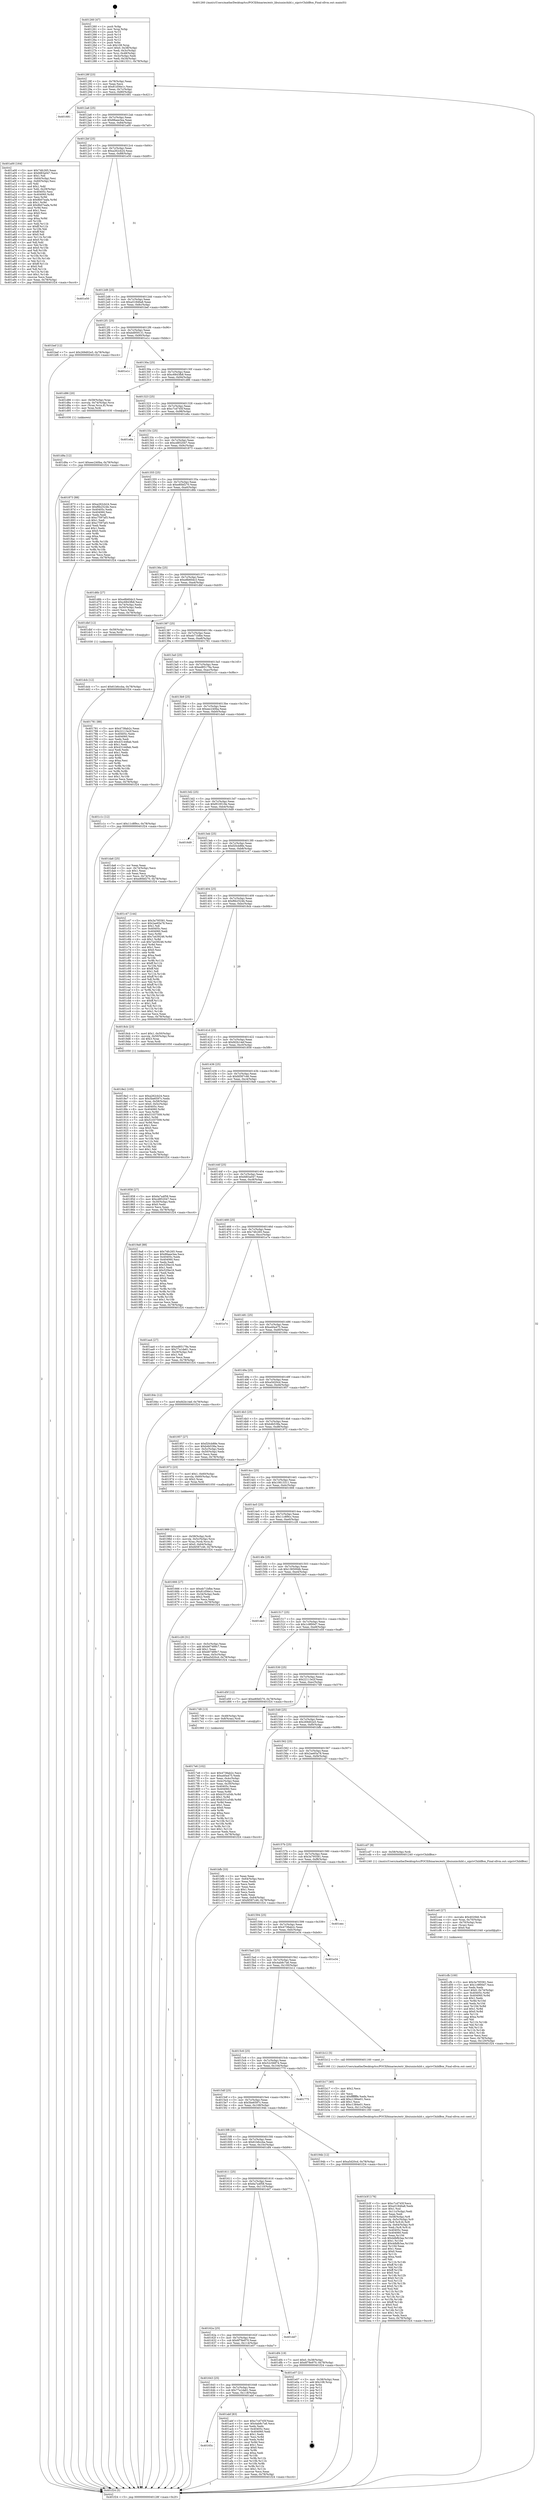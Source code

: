 digraph "0x401260" {
  label = "0x401260 (/mnt/c/Users/mathe/Desktop/tcc/POCII/binaries/extr_libuiunixchild.c_uiprivChildBox_Final-ollvm.out::main(0))"
  labelloc = "t"
  node[shape=record]

  Entry [label="",width=0.3,height=0.3,shape=circle,fillcolor=black,style=filled]
  "0x40128f" [label="{
     0x40128f [23]\l
     | [instrs]\l
     &nbsp;&nbsp;0x40128f \<+3\>: mov -0x78(%rbp),%eax\l
     &nbsp;&nbsp;0x401292 \<+2\>: mov %eax,%ecx\l
     &nbsp;&nbsp;0x401294 \<+6\>: sub $0x81d56e1c,%ecx\l
     &nbsp;&nbsp;0x40129a \<+3\>: mov %eax,-0x7c(%rbp)\l
     &nbsp;&nbsp;0x40129d \<+3\>: mov %ecx,-0x80(%rbp)\l
     &nbsp;&nbsp;0x4012a0 \<+6\>: je 0000000000401681 \<main+0x421\>\l
  }"]
  "0x401681" [label="{
     0x401681\l
  }", style=dashed]
  "0x4012a6" [label="{
     0x4012a6 [25]\l
     | [instrs]\l
     &nbsp;&nbsp;0x4012a6 \<+5\>: jmp 00000000004012ab \<main+0x4b\>\l
     &nbsp;&nbsp;0x4012ab \<+3\>: mov -0x7c(%rbp),%eax\l
     &nbsp;&nbsp;0x4012ae \<+5\>: sub $0x88aee3ea,%eax\l
     &nbsp;&nbsp;0x4012b3 \<+6\>: mov %eax,-0x84(%rbp)\l
     &nbsp;&nbsp;0x4012b9 \<+6\>: je 0000000000401a00 \<main+0x7a0\>\l
  }"]
  Exit [label="",width=0.3,height=0.3,shape=circle,fillcolor=black,style=filled,peripheries=2]
  "0x401a00" [label="{
     0x401a00 [164]\l
     | [instrs]\l
     &nbsp;&nbsp;0x401a00 \<+5\>: mov $0x74fc265,%eax\l
     &nbsp;&nbsp;0x401a05 \<+5\>: mov $0xfd83a047,%ecx\l
     &nbsp;&nbsp;0x401a0a \<+2\>: mov $0x1,%dl\l
     &nbsp;&nbsp;0x401a0c \<+3\>: mov -0x64(%rbp),%esi\l
     &nbsp;&nbsp;0x401a0f \<+3\>: cmp -0x60(%rbp),%esi\l
     &nbsp;&nbsp;0x401a12 \<+4\>: setl %dil\l
     &nbsp;&nbsp;0x401a16 \<+4\>: and $0x1,%dil\l
     &nbsp;&nbsp;0x401a1a \<+4\>: mov %dil,-0x29(%rbp)\l
     &nbsp;&nbsp;0x401a1e \<+7\>: mov 0x40405c,%esi\l
     &nbsp;&nbsp;0x401a25 \<+8\>: mov 0x404060,%r8d\l
     &nbsp;&nbsp;0x401a2d \<+3\>: mov %esi,%r9d\l
     &nbsp;&nbsp;0x401a30 \<+7\>: sub $0x8b07eafa,%r9d\l
     &nbsp;&nbsp;0x401a37 \<+4\>: sub $0x1,%r9d\l
     &nbsp;&nbsp;0x401a3b \<+7\>: add $0x8b07eafa,%r9d\l
     &nbsp;&nbsp;0x401a42 \<+4\>: imul %r9d,%esi\l
     &nbsp;&nbsp;0x401a46 \<+3\>: and $0x1,%esi\l
     &nbsp;&nbsp;0x401a49 \<+3\>: cmp $0x0,%esi\l
     &nbsp;&nbsp;0x401a4c \<+4\>: sete %dil\l
     &nbsp;&nbsp;0x401a50 \<+4\>: cmp $0xa,%r8d\l
     &nbsp;&nbsp;0x401a54 \<+4\>: setl %r10b\l
     &nbsp;&nbsp;0x401a58 \<+3\>: mov %dil,%r11b\l
     &nbsp;&nbsp;0x401a5b \<+4\>: xor $0xff,%r11b\l
     &nbsp;&nbsp;0x401a5f \<+3\>: mov %r10b,%bl\l
     &nbsp;&nbsp;0x401a62 \<+3\>: xor $0xff,%bl\l
     &nbsp;&nbsp;0x401a65 \<+3\>: xor $0x0,%dl\l
     &nbsp;&nbsp;0x401a68 \<+3\>: mov %r11b,%r14b\l
     &nbsp;&nbsp;0x401a6b \<+4\>: and $0x0,%r14b\l
     &nbsp;&nbsp;0x401a6f \<+3\>: and %dl,%dil\l
     &nbsp;&nbsp;0x401a72 \<+3\>: mov %bl,%r15b\l
     &nbsp;&nbsp;0x401a75 \<+4\>: and $0x0,%r15b\l
     &nbsp;&nbsp;0x401a79 \<+3\>: and %dl,%r10b\l
     &nbsp;&nbsp;0x401a7c \<+3\>: or %dil,%r14b\l
     &nbsp;&nbsp;0x401a7f \<+3\>: or %r10b,%r15b\l
     &nbsp;&nbsp;0x401a82 \<+3\>: xor %r15b,%r14b\l
     &nbsp;&nbsp;0x401a85 \<+3\>: or %bl,%r11b\l
     &nbsp;&nbsp;0x401a88 \<+4\>: xor $0xff,%r11b\l
     &nbsp;&nbsp;0x401a8c \<+3\>: or $0x0,%dl\l
     &nbsp;&nbsp;0x401a8f \<+3\>: and %dl,%r11b\l
     &nbsp;&nbsp;0x401a92 \<+3\>: or %r11b,%r14b\l
     &nbsp;&nbsp;0x401a95 \<+4\>: test $0x1,%r14b\l
     &nbsp;&nbsp;0x401a99 \<+3\>: cmovne %ecx,%eax\l
     &nbsp;&nbsp;0x401a9c \<+3\>: mov %eax,-0x78(%rbp)\l
     &nbsp;&nbsp;0x401a9f \<+5\>: jmp 0000000000401f24 \<main+0xcc4\>\l
  }"]
  "0x4012bf" [label="{
     0x4012bf [25]\l
     | [instrs]\l
     &nbsp;&nbsp;0x4012bf \<+5\>: jmp 00000000004012c4 \<main+0x64\>\l
     &nbsp;&nbsp;0x4012c4 \<+3\>: mov -0x7c(%rbp),%eax\l
     &nbsp;&nbsp;0x4012c7 \<+5\>: sub $0xa262cb24,%eax\l
     &nbsp;&nbsp;0x4012cc \<+6\>: mov %eax,-0x88(%rbp)\l
     &nbsp;&nbsp;0x4012d2 \<+6\>: je 0000000000401e50 \<main+0xbf0\>\l
  }"]
  "0x401dcb" [label="{
     0x401dcb [12]\l
     | [instrs]\l
     &nbsp;&nbsp;0x401dcb \<+7\>: movl $0x61b6ccba,-0x78(%rbp)\l
     &nbsp;&nbsp;0x401dd2 \<+5\>: jmp 0000000000401f24 \<main+0xcc4\>\l
  }"]
  "0x401e50" [label="{
     0x401e50\l
  }", style=dashed]
  "0x4012d8" [label="{
     0x4012d8 [25]\l
     | [instrs]\l
     &nbsp;&nbsp;0x4012d8 \<+5\>: jmp 00000000004012dd \<main+0x7d\>\l
     &nbsp;&nbsp;0x4012dd \<+3\>: mov -0x7c(%rbp),%eax\l
     &nbsp;&nbsp;0x4012e0 \<+5\>: sub $0xa51846a8,%eax\l
     &nbsp;&nbsp;0x4012e5 \<+6\>: mov %eax,-0x8c(%rbp)\l
     &nbsp;&nbsp;0x4012eb \<+6\>: je 0000000000401bef \<main+0x98f\>\l
  }"]
  "0x401d9a" [label="{
     0x401d9a [12]\l
     | [instrs]\l
     &nbsp;&nbsp;0x401d9a \<+7\>: movl $0xeec240ba,-0x78(%rbp)\l
     &nbsp;&nbsp;0x401da1 \<+5\>: jmp 0000000000401f24 \<main+0xcc4\>\l
  }"]
  "0x401bef" [label="{
     0x401bef [12]\l
     | [instrs]\l
     &nbsp;&nbsp;0x401bef \<+7\>: movl $0x269d02e5,-0x78(%rbp)\l
     &nbsp;&nbsp;0x401bf6 \<+5\>: jmp 0000000000401f24 \<main+0xcc4\>\l
  }"]
  "0x4012f1" [label="{
     0x4012f1 [25]\l
     | [instrs]\l
     &nbsp;&nbsp;0x4012f1 \<+5\>: jmp 00000000004012f6 \<main+0x96\>\l
     &nbsp;&nbsp;0x4012f6 \<+3\>: mov -0x7c(%rbp),%eax\l
     &nbsp;&nbsp;0x4012f9 \<+5\>: sub $0xbd959131,%eax\l
     &nbsp;&nbsp;0x4012fe \<+6\>: mov %eax,-0x90(%rbp)\l
     &nbsp;&nbsp;0x401304 \<+6\>: je 0000000000401e1c \<main+0xbbc\>\l
  }"]
  "0x401cfb" [label="{
     0x401cfb [100]\l
     | [instrs]\l
     &nbsp;&nbsp;0x401cfb \<+5\>: mov $0x3a795581,%esi\l
     &nbsp;&nbsp;0x401d00 \<+5\>: mov $0x1c9f00d7,%ecx\l
     &nbsp;&nbsp;0x401d05 \<+2\>: xor %edx,%edx\l
     &nbsp;&nbsp;0x401d07 \<+7\>: movl $0x0,-0x74(%rbp)\l
     &nbsp;&nbsp;0x401d0e \<+8\>: mov 0x40405c,%r8d\l
     &nbsp;&nbsp;0x401d16 \<+8\>: mov 0x404060,%r9d\l
     &nbsp;&nbsp;0x401d1e \<+3\>: sub $0x1,%edx\l
     &nbsp;&nbsp;0x401d21 \<+3\>: mov %r8d,%r10d\l
     &nbsp;&nbsp;0x401d24 \<+3\>: add %edx,%r10d\l
     &nbsp;&nbsp;0x401d27 \<+4\>: imul %r10d,%r8d\l
     &nbsp;&nbsp;0x401d2b \<+4\>: and $0x1,%r8d\l
     &nbsp;&nbsp;0x401d2f \<+4\>: cmp $0x0,%r8d\l
     &nbsp;&nbsp;0x401d33 \<+4\>: sete %r11b\l
     &nbsp;&nbsp;0x401d37 \<+4\>: cmp $0xa,%r9d\l
     &nbsp;&nbsp;0x401d3b \<+3\>: setl %bl\l
     &nbsp;&nbsp;0x401d3e \<+3\>: mov %r11b,%r14b\l
     &nbsp;&nbsp;0x401d41 \<+3\>: and %bl,%r14b\l
     &nbsp;&nbsp;0x401d44 \<+3\>: xor %bl,%r11b\l
     &nbsp;&nbsp;0x401d47 \<+3\>: or %r11b,%r14b\l
     &nbsp;&nbsp;0x401d4a \<+4\>: test $0x1,%r14b\l
     &nbsp;&nbsp;0x401d4e \<+3\>: cmovne %ecx,%esi\l
     &nbsp;&nbsp;0x401d51 \<+3\>: mov %esi,-0x78(%rbp)\l
     &nbsp;&nbsp;0x401d54 \<+6\>: mov %eax,-0x120(%rbp)\l
     &nbsp;&nbsp;0x401d5a \<+5\>: jmp 0000000000401f24 \<main+0xcc4\>\l
  }"]
  "0x401e1c" [label="{
     0x401e1c\l
  }", style=dashed]
  "0x40130a" [label="{
     0x40130a [25]\l
     | [instrs]\l
     &nbsp;&nbsp;0x40130a \<+5\>: jmp 000000000040130f \<main+0xaf\>\l
     &nbsp;&nbsp;0x40130f \<+3\>: mov -0x7c(%rbp),%eax\l
     &nbsp;&nbsp;0x401312 \<+5\>: sub $0xc6843fb8,%eax\l
     &nbsp;&nbsp;0x401317 \<+6\>: mov %eax,-0x94(%rbp)\l
     &nbsp;&nbsp;0x40131d \<+6\>: je 0000000000401d86 \<main+0xb26\>\l
  }"]
  "0x401ce0" [label="{
     0x401ce0 [27]\l
     | [instrs]\l
     &nbsp;&nbsp;0x401ce0 \<+10\>: movabs $0x4020b6,%rdi\l
     &nbsp;&nbsp;0x401cea \<+4\>: mov %rax,-0x70(%rbp)\l
     &nbsp;&nbsp;0x401cee \<+4\>: mov -0x70(%rbp),%rax\l
     &nbsp;&nbsp;0x401cf2 \<+2\>: mov (%rax),%esi\l
     &nbsp;&nbsp;0x401cf4 \<+2\>: mov $0x0,%al\l
     &nbsp;&nbsp;0x401cf6 \<+5\>: call 0000000000401040 \<printf@plt\>\l
     | [calls]\l
     &nbsp;&nbsp;0x401040 \{1\} (unknown)\l
  }"]
  "0x401d86" [label="{
     0x401d86 [20]\l
     | [instrs]\l
     &nbsp;&nbsp;0x401d86 \<+4\>: mov -0x58(%rbp),%rax\l
     &nbsp;&nbsp;0x401d8a \<+4\>: movslq -0x74(%rbp),%rcx\l
     &nbsp;&nbsp;0x401d8e \<+4\>: mov (%rax,%rcx,8),%rax\l
     &nbsp;&nbsp;0x401d92 \<+3\>: mov %rax,%rdi\l
     &nbsp;&nbsp;0x401d95 \<+5\>: call 0000000000401030 \<free@plt\>\l
     | [calls]\l
     &nbsp;&nbsp;0x401030 \{1\} (unknown)\l
  }"]
  "0x401323" [label="{
     0x401323 [25]\l
     | [instrs]\l
     &nbsp;&nbsp;0x401323 \<+5\>: jmp 0000000000401328 \<main+0xc8\>\l
     &nbsp;&nbsp;0x401328 \<+3\>: mov -0x7c(%rbp),%eax\l
     &nbsp;&nbsp;0x40132b \<+5\>: sub $0xc7cd745f,%eax\l
     &nbsp;&nbsp;0x401330 \<+6\>: mov %eax,-0x98(%rbp)\l
     &nbsp;&nbsp;0x401336 \<+6\>: je 0000000000401e8a \<main+0xc2a\>\l
  }"]
  "0x401b3f" [label="{
     0x401b3f [176]\l
     | [instrs]\l
     &nbsp;&nbsp;0x401b3f \<+5\>: mov $0xc7cd745f,%ecx\l
     &nbsp;&nbsp;0x401b44 \<+5\>: mov $0xa51846a8,%edx\l
     &nbsp;&nbsp;0x401b49 \<+3\>: mov $0x1,%sil\l
     &nbsp;&nbsp;0x401b4c \<+6\>: mov -0x11c(%rbp),%edi\l
     &nbsp;&nbsp;0x401b52 \<+3\>: imul %eax,%edi\l
     &nbsp;&nbsp;0x401b55 \<+4\>: mov -0x58(%rbp),%r8\l
     &nbsp;&nbsp;0x401b59 \<+4\>: movslq -0x5c(%rbp),%r9\l
     &nbsp;&nbsp;0x401b5d \<+4\>: mov (%r8,%r9,8),%r8\l
     &nbsp;&nbsp;0x401b61 \<+4\>: movslq -0x64(%rbp),%r9\l
     &nbsp;&nbsp;0x401b65 \<+4\>: mov %edi,(%r8,%r9,4)\l
     &nbsp;&nbsp;0x401b69 \<+7\>: mov 0x40405c,%eax\l
     &nbsp;&nbsp;0x401b70 \<+7\>: mov 0x404060,%edi\l
     &nbsp;&nbsp;0x401b77 \<+3\>: mov %eax,%r10d\l
     &nbsp;&nbsp;0x401b7a \<+7\>: sub $0x4dbfb3aa,%r10d\l
     &nbsp;&nbsp;0x401b81 \<+4\>: sub $0x1,%r10d\l
     &nbsp;&nbsp;0x401b85 \<+7\>: add $0x4dbfb3aa,%r10d\l
     &nbsp;&nbsp;0x401b8c \<+4\>: imul %r10d,%eax\l
     &nbsp;&nbsp;0x401b90 \<+3\>: and $0x1,%eax\l
     &nbsp;&nbsp;0x401b93 \<+3\>: cmp $0x0,%eax\l
     &nbsp;&nbsp;0x401b96 \<+4\>: sete %r11b\l
     &nbsp;&nbsp;0x401b9a \<+3\>: cmp $0xa,%edi\l
     &nbsp;&nbsp;0x401b9d \<+3\>: setl %bl\l
     &nbsp;&nbsp;0x401ba0 \<+3\>: mov %r11b,%r14b\l
     &nbsp;&nbsp;0x401ba3 \<+4\>: xor $0xff,%r14b\l
     &nbsp;&nbsp;0x401ba7 \<+3\>: mov %bl,%r15b\l
     &nbsp;&nbsp;0x401baa \<+4\>: xor $0xff,%r15b\l
     &nbsp;&nbsp;0x401bae \<+4\>: xor $0x0,%sil\l
     &nbsp;&nbsp;0x401bb2 \<+3\>: mov %r14b,%r12b\l
     &nbsp;&nbsp;0x401bb5 \<+4\>: and $0x0,%r12b\l
     &nbsp;&nbsp;0x401bb9 \<+3\>: and %sil,%r11b\l
     &nbsp;&nbsp;0x401bbc \<+3\>: mov %r15b,%r13b\l
     &nbsp;&nbsp;0x401bbf \<+4\>: and $0x0,%r13b\l
     &nbsp;&nbsp;0x401bc3 \<+3\>: and %sil,%bl\l
     &nbsp;&nbsp;0x401bc6 \<+3\>: or %r11b,%r12b\l
     &nbsp;&nbsp;0x401bc9 \<+3\>: or %bl,%r13b\l
     &nbsp;&nbsp;0x401bcc \<+3\>: xor %r13b,%r12b\l
     &nbsp;&nbsp;0x401bcf \<+3\>: or %r15b,%r14b\l
     &nbsp;&nbsp;0x401bd2 \<+4\>: xor $0xff,%r14b\l
     &nbsp;&nbsp;0x401bd6 \<+4\>: or $0x0,%sil\l
     &nbsp;&nbsp;0x401bda \<+3\>: and %sil,%r14b\l
     &nbsp;&nbsp;0x401bdd \<+3\>: or %r14b,%r12b\l
     &nbsp;&nbsp;0x401be0 \<+4\>: test $0x1,%r12b\l
     &nbsp;&nbsp;0x401be4 \<+3\>: cmovne %edx,%ecx\l
     &nbsp;&nbsp;0x401be7 \<+3\>: mov %ecx,-0x78(%rbp)\l
     &nbsp;&nbsp;0x401bea \<+5\>: jmp 0000000000401f24 \<main+0xcc4\>\l
  }"]
  "0x401e8a" [label="{
     0x401e8a\l
  }", style=dashed]
  "0x40133c" [label="{
     0x40133c [25]\l
     | [instrs]\l
     &nbsp;&nbsp;0x40133c \<+5\>: jmp 0000000000401341 \<main+0xe1\>\l
     &nbsp;&nbsp;0x401341 \<+3\>: mov -0x7c(%rbp),%eax\l
     &nbsp;&nbsp;0x401344 \<+5\>: sub $0xcd852047,%eax\l
     &nbsp;&nbsp;0x401349 \<+6\>: mov %eax,-0x9c(%rbp)\l
     &nbsp;&nbsp;0x40134f \<+6\>: je 0000000000401873 \<main+0x613\>\l
  }"]
  "0x401b17" [label="{
     0x401b17 [40]\l
     | [instrs]\l
     &nbsp;&nbsp;0x401b17 \<+5\>: mov $0x2,%ecx\l
     &nbsp;&nbsp;0x401b1c \<+1\>: cltd\l
     &nbsp;&nbsp;0x401b1d \<+2\>: idiv %ecx\l
     &nbsp;&nbsp;0x401b1f \<+6\>: imul $0xfffffffe,%edx,%ecx\l
     &nbsp;&nbsp;0x401b25 \<+6\>: add $0xc1384e01,%ecx\l
     &nbsp;&nbsp;0x401b2b \<+3\>: add $0x1,%ecx\l
     &nbsp;&nbsp;0x401b2e \<+6\>: sub $0xc1384e01,%ecx\l
     &nbsp;&nbsp;0x401b34 \<+6\>: mov %ecx,-0x11c(%rbp)\l
     &nbsp;&nbsp;0x401b3a \<+5\>: call 0000000000401160 \<next_i\>\l
     | [calls]\l
     &nbsp;&nbsp;0x401160 \{1\} (/mnt/c/Users/mathe/Desktop/tcc/POCII/binaries/extr_libuiunixchild.c_uiprivChildBox_Final-ollvm.out::next_i)\l
  }"]
  "0x401873" [label="{
     0x401873 [88]\l
     | [instrs]\l
     &nbsp;&nbsp;0x401873 \<+5\>: mov $0xa262cb24,%eax\l
     &nbsp;&nbsp;0x401878 \<+5\>: mov $0xf6b2524b,%ecx\l
     &nbsp;&nbsp;0x40187d \<+7\>: mov 0x40405c,%edx\l
     &nbsp;&nbsp;0x401884 \<+7\>: mov 0x404060,%esi\l
     &nbsp;&nbsp;0x40188b \<+2\>: mov %edx,%edi\l
     &nbsp;&nbsp;0x40188d \<+6\>: sub $0xc7597af3,%edi\l
     &nbsp;&nbsp;0x401893 \<+3\>: sub $0x1,%edi\l
     &nbsp;&nbsp;0x401896 \<+6\>: add $0xc7597af3,%edi\l
     &nbsp;&nbsp;0x40189c \<+3\>: imul %edi,%edx\l
     &nbsp;&nbsp;0x40189f \<+3\>: and $0x1,%edx\l
     &nbsp;&nbsp;0x4018a2 \<+3\>: cmp $0x0,%edx\l
     &nbsp;&nbsp;0x4018a5 \<+4\>: sete %r8b\l
     &nbsp;&nbsp;0x4018a9 \<+3\>: cmp $0xa,%esi\l
     &nbsp;&nbsp;0x4018ac \<+4\>: setl %r9b\l
     &nbsp;&nbsp;0x4018b0 \<+3\>: mov %r8b,%r10b\l
     &nbsp;&nbsp;0x4018b3 \<+3\>: and %r9b,%r10b\l
     &nbsp;&nbsp;0x4018b6 \<+3\>: xor %r9b,%r8b\l
     &nbsp;&nbsp;0x4018b9 \<+3\>: or %r8b,%r10b\l
     &nbsp;&nbsp;0x4018bc \<+4\>: test $0x1,%r10b\l
     &nbsp;&nbsp;0x4018c0 \<+3\>: cmovne %ecx,%eax\l
     &nbsp;&nbsp;0x4018c3 \<+3\>: mov %eax,-0x78(%rbp)\l
     &nbsp;&nbsp;0x4018c6 \<+5\>: jmp 0000000000401f24 \<main+0xcc4\>\l
  }"]
  "0x401355" [label="{
     0x401355 [25]\l
     | [instrs]\l
     &nbsp;&nbsp;0x401355 \<+5\>: jmp 000000000040135a \<main+0xfa\>\l
     &nbsp;&nbsp;0x40135a \<+3\>: mov -0x7c(%rbp),%eax\l
     &nbsp;&nbsp;0x40135d \<+5\>: sub $0xe80bf270,%eax\l
     &nbsp;&nbsp;0x401362 \<+6\>: mov %eax,-0xa0(%rbp)\l
     &nbsp;&nbsp;0x401368 \<+6\>: je 0000000000401d6b \<main+0xb0b\>\l
  }"]
  "0x40165c" [label="{
     0x40165c\l
  }", style=dashed]
  "0x401d6b" [label="{
     0x401d6b [27]\l
     | [instrs]\l
     &nbsp;&nbsp;0x401d6b \<+5\>: mov $0xe8b60dc3,%eax\l
     &nbsp;&nbsp;0x401d70 \<+5\>: mov $0xc6843fb8,%ecx\l
     &nbsp;&nbsp;0x401d75 \<+3\>: mov -0x74(%rbp),%edx\l
     &nbsp;&nbsp;0x401d78 \<+3\>: cmp -0x50(%rbp),%edx\l
     &nbsp;&nbsp;0x401d7b \<+3\>: cmovl %ecx,%eax\l
     &nbsp;&nbsp;0x401d7e \<+3\>: mov %eax,-0x78(%rbp)\l
     &nbsp;&nbsp;0x401d81 \<+5\>: jmp 0000000000401f24 \<main+0xcc4\>\l
  }"]
  "0x40136e" [label="{
     0x40136e [25]\l
     | [instrs]\l
     &nbsp;&nbsp;0x40136e \<+5\>: jmp 0000000000401373 \<main+0x113\>\l
     &nbsp;&nbsp;0x401373 \<+3\>: mov -0x7c(%rbp),%eax\l
     &nbsp;&nbsp;0x401376 \<+5\>: sub $0xe8b60dc3,%eax\l
     &nbsp;&nbsp;0x40137b \<+6\>: mov %eax,-0xa4(%rbp)\l
     &nbsp;&nbsp;0x401381 \<+6\>: je 0000000000401dbf \<main+0xb5f\>\l
  }"]
  "0x401abf" [label="{
     0x401abf [83]\l
     | [instrs]\l
     &nbsp;&nbsp;0x401abf \<+5\>: mov $0xc7cd745f,%eax\l
     &nbsp;&nbsp;0x401ac4 \<+5\>: mov $0x4ab8c7a6,%ecx\l
     &nbsp;&nbsp;0x401ac9 \<+2\>: xor %edx,%edx\l
     &nbsp;&nbsp;0x401acb \<+7\>: mov 0x40405c,%esi\l
     &nbsp;&nbsp;0x401ad2 \<+7\>: mov 0x404060,%edi\l
     &nbsp;&nbsp;0x401ad9 \<+3\>: sub $0x1,%edx\l
     &nbsp;&nbsp;0x401adc \<+3\>: mov %esi,%r8d\l
     &nbsp;&nbsp;0x401adf \<+3\>: add %edx,%r8d\l
     &nbsp;&nbsp;0x401ae2 \<+4\>: imul %r8d,%esi\l
     &nbsp;&nbsp;0x401ae6 \<+3\>: and $0x1,%esi\l
     &nbsp;&nbsp;0x401ae9 \<+3\>: cmp $0x0,%esi\l
     &nbsp;&nbsp;0x401aec \<+4\>: sete %r9b\l
     &nbsp;&nbsp;0x401af0 \<+3\>: cmp $0xa,%edi\l
     &nbsp;&nbsp;0x401af3 \<+4\>: setl %r10b\l
     &nbsp;&nbsp;0x401af7 \<+3\>: mov %r9b,%r11b\l
     &nbsp;&nbsp;0x401afa \<+3\>: and %r10b,%r11b\l
     &nbsp;&nbsp;0x401afd \<+3\>: xor %r10b,%r9b\l
     &nbsp;&nbsp;0x401b00 \<+3\>: or %r9b,%r11b\l
     &nbsp;&nbsp;0x401b03 \<+4\>: test $0x1,%r11b\l
     &nbsp;&nbsp;0x401b07 \<+3\>: cmovne %ecx,%eax\l
     &nbsp;&nbsp;0x401b0a \<+3\>: mov %eax,-0x78(%rbp)\l
     &nbsp;&nbsp;0x401b0d \<+5\>: jmp 0000000000401f24 \<main+0xcc4\>\l
  }"]
  "0x401dbf" [label="{
     0x401dbf [12]\l
     | [instrs]\l
     &nbsp;&nbsp;0x401dbf \<+4\>: mov -0x58(%rbp),%rax\l
     &nbsp;&nbsp;0x401dc3 \<+3\>: mov %rax,%rdi\l
     &nbsp;&nbsp;0x401dc6 \<+5\>: call 0000000000401030 \<free@plt\>\l
     | [calls]\l
     &nbsp;&nbsp;0x401030 \{1\} (unknown)\l
  }"]
  "0x401387" [label="{
     0x401387 [25]\l
     | [instrs]\l
     &nbsp;&nbsp;0x401387 \<+5\>: jmp 000000000040138c \<main+0x12c\>\l
     &nbsp;&nbsp;0x40138c \<+3\>: mov -0x7c(%rbp),%eax\l
     &nbsp;&nbsp;0x40138f \<+5\>: sub $0xeb71bfbe,%eax\l
     &nbsp;&nbsp;0x401394 \<+6\>: mov %eax,-0xa8(%rbp)\l
     &nbsp;&nbsp;0x40139a \<+6\>: je 0000000000401781 \<main+0x521\>\l
  }"]
  "0x401643" [label="{
     0x401643 [25]\l
     | [instrs]\l
     &nbsp;&nbsp;0x401643 \<+5\>: jmp 0000000000401648 \<main+0x3e8\>\l
     &nbsp;&nbsp;0x401648 \<+3\>: mov -0x7c(%rbp),%eax\l
     &nbsp;&nbsp;0x40164b \<+5\>: sub $0x77a1da61,%eax\l
     &nbsp;&nbsp;0x401650 \<+6\>: mov %eax,-0x118(%rbp)\l
     &nbsp;&nbsp;0x401656 \<+6\>: je 0000000000401abf \<main+0x85f\>\l
  }"]
  "0x401781" [label="{
     0x401781 [88]\l
     | [instrs]\l
     &nbsp;&nbsp;0x401781 \<+5\>: mov $0x4738ab2c,%eax\l
     &nbsp;&nbsp;0x401786 \<+5\>: mov $0x22113e2f,%ecx\l
     &nbsp;&nbsp;0x40178b \<+7\>: mov 0x40405c,%edx\l
     &nbsp;&nbsp;0x401792 \<+7\>: mov 0x404060,%esi\l
     &nbsp;&nbsp;0x401799 \<+2\>: mov %edx,%edi\l
     &nbsp;&nbsp;0x40179b \<+6\>: add $0x431448ab,%edi\l
     &nbsp;&nbsp;0x4017a1 \<+3\>: sub $0x1,%edi\l
     &nbsp;&nbsp;0x4017a4 \<+6\>: sub $0x431448ab,%edi\l
     &nbsp;&nbsp;0x4017aa \<+3\>: imul %edi,%edx\l
     &nbsp;&nbsp;0x4017ad \<+3\>: and $0x1,%edx\l
     &nbsp;&nbsp;0x4017b0 \<+3\>: cmp $0x0,%edx\l
     &nbsp;&nbsp;0x4017b3 \<+4\>: sete %r8b\l
     &nbsp;&nbsp;0x4017b7 \<+3\>: cmp $0xa,%esi\l
     &nbsp;&nbsp;0x4017ba \<+4\>: setl %r9b\l
     &nbsp;&nbsp;0x4017be \<+3\>: mov %r8b,%r10b\l
     &nbsp;&nbsp;0x4017c1 \<+3\>: and %r9b,%r10b\l
     &nbsp;&nbsp;0x4017c4 \<+3\>: xor %r9b,%r8b\l
     &nbsp;&nbsp;0x4017c7 \<+3\>: or %r8b,%r10b\l
     &nbsp;&nbsp;0x4017ca \<+4\>: test $0x1,%r10b\l
     &nbsp;&nbsp;0x4017ce \<+3\>: cmovne %ecx,%eax\l
     &nbsp;&nbsp;0x4017d1 \<+3\>: mov %eax,-0x78(%rbp)\l
     &nbsp;&nbsp;0x4017d4 \<+5\>: jmp 0000000000401f24 \<main+0xcc4\>\l
  }"]
  "0x4013a0" [label="{
     0x4013a0 [25]\l
     | [instrs]\l
     &nbsp;&nbsp;0x4013a0 \<+5\>: jmp 00000000004013a5 \<main+0x145\>\l
     &nbsp;&nbsp;0x4013a5 \<+3\>: mov -0x7c(%rbp),%eax\l
     &nbsp;&nbsp;0x4013a8 \<+5\>: sub $0xed85179a,%eax\l
     &nbsp;&nbsp;0x4013ad \<+6\>: mov %eax,-0xac(%rbp)\l
     &nbsp;&nbsp;0x4013b3 \<+6\>: je 0000000000401c1c \<main+0x9bc\>\l
  }"]
  "0x401e07" [label="{
     0x401e07 [21]\l
     | [instrs]\l
     &nbsp;&nbsp;0x401e07 \<+3\>: mov -0x38(%rbp),%eax\l
     &nbsp;&nbsp;0x401e0a \<+7\>: add $0x108,%rsp\l
     &nbsp;&nbsp;0x401e11 \<+1\>: pop %rbx\l
     &nbsp;&nbsp;0x401e12 \<+2\>: pop %r12\l
     &nbsp;&nbsp;0x401e14 \<+2\>: pop %r13\l
     &nbsp;&nbsp;0x401e16 \<+2\>: pop %r14\l
     &nbsp;&nbsp;0x401e18 \<+2\>: pop %r15\l
     &nbsp;&nbsp;0x401e1a \<+1\>: pop %rbp\l
     &nbsp;&nbsp;0x401e1b \<+1\>: ret\l
  }"]
  "0x401c1c" [label="{
     0x401c1c [12]\l
     | [instrs]\l
     &nbsp;&nbsp;0x401c1c \<+7\>: movl $0x11c8f9cc,-0x78(%rbp)\l
     &nbsp;&nbsp;0x401c23 \<+5\>: jmp 0000000000401f24 \<main+0xcc4\>\l
  }"]
  "0x4013b9" [label="{
     0x4013b9 [25]\l
     | [instrs]\l
     &nbsp;&nbsp;0x4013b9 \<+5\>: jmp 00000000004013be \<main+0x15e\>\l
     &nbsp;&nbsp;0x4013be \<+3\>: mov -0x7c(%rbp),%eax\l
     &nbsp;&nbsp;0x4013c1 \<+5\>: sub $0xeec240ba,%eax\l
     &nbsp;&nbsp;0x4013c6 \<+6\>: mov %eax,-0xb0(%rbp)\l
     &nbsp;&nbsp;0x4013cc \<+6\>: je 0000000000401da6 \<main+0xb46\>\l
  }"]
  "0x40162a" [label="{
     0x40162a [25]\l
     | [instrs]\l
     &nbsp;&nbsp;0x40162a \<+5\>: jmp 000000000040162f \<main+0x3cf\>\l
     &nbsp;&nbsp;0x40162f \<+3\>: mov -0x7c(%rbp),%eax\l
     &nbsp;&nbsp;0x401632 \<+5\>: sub $0x6f78e970,%eax\l
     &nbsp;&nbsp;0x401637 \<+6\>: mov %eax,-0x114(%rbp)\l
     &nbsp;&nbsp;0x40163d \<+6\>: je 0000000000401e07 \<main+0xba7\>\l
  }"]
  "0x401da6" [label="{
     0x401da6 [25]\l
     | [instrs]\l
     &nbsp;&nbsp;0x401da6 \<+2\>: xor %eax,%eax\l
     &nbsp;&nbsp;0x401da8 \<+3\>: mov -0x74(%rbp),%ecx\l
     &nbsp;&nbsp;0x401dab \<+3\>: sub $0x1,%eax\l
     &nbsp;&nbsp;0x401dae \<+2\>: sub %eax,%ecx\l
     &nbsp;&nbsp;0x401db0 \<+3\>: mov %ecx,-0x74(%rbp)\l
     &nbsp;&nbsp;0x401db3 \<+7\>: movl $0xe80bf270,-0x78(%rbp)\l
     &nbsp;&nbsp;0x401dba \<+5\>: jmp 0000000000401f24 \<main+0xcc4\>\l
  }"]
  "0x4013d2" [label="{
     0x4013d2 [25]\l
     | [instrs]\l
     &nbsp;&nbsp;0x4013d2 \<+5\>: jmp 00000000004013d7 \<main+0x177\>\l
     &nbsp;&nbsp;0x4013d7 \<+3\>: mov -0x7c(%rbp),%eax\l
     &nbsp;&nbsp;0x4013da \<+5\>: sub $0xf018518e,%eax\l
     &nbsp;&nbsp;0x4013df \<+6\>: mov %eax,-0xb4(%rbp)\l
     &nbsp;&nbsp;0x4013e5 \<+6\>: je 00000000004016d9 \<main+0x479\>\l
  }"]
  "0x401dd7" [label="{
     0x401dd7\l
  }", style=dashed]
  "0x4016d9" [label="{
     0x4016d9\l
  }", style=dashed]
  "0x4013eb" [label="{
     0x4013eb [25]\l
     | [instrs]\l
     &nbsp;&nbsp;0x4013eb \<+5\>: jmp 00000000004013f0 \<main+0x190\>\l
     &nbsp;&nbsp;0x4013f0 \<+3\>: mov -0x7c(%rbp),%eax\l
     &nbsp;&nbsp;0x4013f3 \<+5\>: sub $0xf20cb88e,%eax\l
     &nbsp;&nbsp;0x4013f8 \<+6\>: mov %eax,-0xb8(%rbp)\l
     &nbsp;&nbsp;0x4013fe \<+6\>: je 0000000000401c47 \<main+0x9e7\>\l
  }"]
  "0x401611" [label="{
     0x401611 [25]\l
     | [instrs]\l
     &nbsp;&nbsp;0x401611 \<+5\>: jmp 0000000000401616 \<main+0x3b6\>\l
     &nbsp;&nbsp;0x401616 \<+3\>: mov -0x7c(%rbp),%eax\l
     &nbsp;&nbsp;0x401619 \<+5\>: sub $0x6a7a4f58,%eax\l
     &nbsp;&nbsp;0x40161e \<+6\>: mov %eax,-0x110(%rbp)\l
     &nbsp;&nbsp;0x401624 \<+6\>: je 0000000000401dd7 \<main+0xb77\>\l
  }"]
  "0x401c47" [label="{
     0x401c47 [144]\l
     | [instrs]\l
     &nbsp;&nbsp;0x401c47 \<+5\>: mov $0x3a795581,%eax\l
     &nbsp;&nbsp;0x401c4c \<+5\>: mov $0x2ae65a78,%ecx\l
     &nbsp;&nbsp;0x401c51 \<+2\>: mov $0x1,%dl\l
     &nbsp;&nbsp;0x401c53 \<+7\>: mov 0x40405c,%esi\l
     &nbsp;&nbsp;0x401c5a \<+7\>: mov 0x404060,%edi\l
     &nbsp;&nbsp;0x401c61 \<+3\>: mov %esi,%r8d\l
     &nbsp;&nbsp;0x401c64 \<+7\>: add $0x7a439246,%r8d\l
     &nbsp;&nbsp;0x401c6b \<+4\>: sub $0x1,%r8d\l
     &nbsp;&nbsp;0x401c6f \<+7\>: sub $0x7a439246,%r8d\l
     &nbsp;&nbsp;0x401c76 \<+4\>: imul %r8d,%esi\l
     &nbsp;&nbsp;0x401c7a \<+3\>: and $0x1,%esi\l
     &nbsp;&nbsp;0x401c7d \<+3\>: cmp $0x0,%esi\l
     &nbsp;&nbsp;0x401c80 \<+4\>: sete %r9b\l
     &nbsp;&nbsp;0x401c84 \<+3\>: cmp $0xa,%edi\l
     &nbsp;&nbsp;0x401c87 \<+4\>: setl %r10b\l
     &nbsp;&nbsp;0x401c8b \<+3\>: mov %r9b,%r11b\l
     &nbsp;&nbsp;0x401c8e \<+4\>: xor $0xff,%r11b\l
     &nbsp;&nbsp;0x401c92 \<+3\>: mov %r10b,%bl\l
     &nbsp;&nbsp;0x401c95 \<+3\>: xor $0xff,%bl\l
     &nbsp;&nbsp;0x401c98 \<+3\>: xor $0x1,%dl\l
     &nbsp;&nbsp;0x401c9b \<+3\>: mov %r11b,%r14b\l
     &nbsp;&nbsp;0x401c9e \<+4\>: and $0xff,%r14b\l
     &nbsp;&nbsp;0x401ca2 \<+3\>: and %dl,%r9b\l
     &nbsp;&nbsp;0x401ca5 \<+3\>: mov %bl,%r15b\l
     &nbsp;&nbsp;0x401ca8 \<+4\>: and $0xff,%r15b\l
     &nbsp;&nbsp;0x401cac \<+3\>: and %dl,%r10b\l
     &nbsp;&nbsp;0x401caf \<+3\>: or %r9b,%r14b\l
     &nbsp;&nbsp;0x401cb2 \<+3\>: or %r10b,%r15b\l
     &nbsp;&nbsp;0x401cb5 \<+3\>: xor %r15b,%r14b\l
     &nbsp;&nbsp;0x401cb8 \<+3\>: or %bl,%r11b\l
     &nbsp;&nbsp;0x401cbb \<+4\>: xor $0xff,%r11b\l
     &nbsp;&nbsp;0x401cbf \<+3\>: or $0x1,%dl\l
     &nbsp;&nbsp;0x401cc2 \<+3\>: and %dl,%r11b\l
     &nbsp;&nbsp;0x401cc5 \<+3\>: or %r11b,%r14b\l
     &nbsp;&nbsp;0x401cc8 \<+4\>: test $0x1,%r14b\l
     &nbsp;&nbsp;0x401ccc \<+3\>: cmovne %ecx,%eax\l
     &nbsp;&nbsp;0x401ccf \<+3\>: mov %eax,-0x78(%rbp)\l
     &nbsp;&nbsp;0x401cd2 \<+5\>: jmp 0000000000401f24 \<main+0xcc4\>\l
  }"]
  "0x401404" [label="{
     0x401404 [25]\l
     | [instrs]\l
     &nbsp;&nbsp;0x401404 \<+5\>: jmp 0000000000401409 \<main+0x1a9\>\l
     &nbsp;&nbsp;0x401409 \<+3\>: mov -0x7c(%rbp),%eax\l
     &nbsp;&nbsp;0x40140c \<+5\>: sub $0xf6b2524b,%eax\l
     &nbsp;&nbsp;0x401411 \<+6\>: mov %eax,-0xbc(%rbp)\l
     &nbsp;&nbsp;0x401417 \<+6\>: je 00000000004018cb \<main+0x66b\>\l
  }"]
  "0x401df4" [label="{
     0x401df4 [19]\l
     | [instrs]\l
     &nbsp;&nbsp;0x401df4 \<+7\>: movl $0x0,-0x38(%rbp)\l
     &nbsp;&nbsp;0x401dfb \<+7\>: movl $0x6f78e970,-0x78(%rbp)\l
     &nbsp;&nbsp;0x401e02 \<+5\>: jmp 0000000000401f24 \<main+0xcc4\>\l
  }"]
  "0x4018cb" [label="{
     0x4018cb [23]\l
     | [instrs]\l
     &nbsp;&nbsp;0x4018cb \<+7\>: movl $0x1,-0x50(%rbp)\l
     &nbsp;&nbsp;0x4018d2 \<+4\>: movslq -0x50(%rbp),%rax\l
     &nbsp;&nbsp;0x4018d6 \<+4\>: shl $0x3,%rax\l
     &nbsp;&nbsp;0x4018da \<+3\>: mov %rax,%rdi\l
     &nbsp;&nbsp;0x4018dd \<+5\>: call 0000000000401050 \<malloc@plt\>\l
     | [calls]\l
     &nbsp;&nbsp;0x401050 \{1\} (unknown)\l
  }"]
  "0x40141d" [label="{
     0x40141d [25]\l
     | [instrs]\l
     &nbsp;&nbsp;0x40141d \<+5\>: jmp 0000000000401422 \<main+0x1c2\>\l
     &nbsp;&nbsp;0x401422 \<+3\>: mov -0x7c(%rbp),%eax\l
     &nbsp;&nbsp;0x401425 \<+5\>: sub $0xfd2b14ef,%eax\l
     &nbsp;&nbsp;0x40142a \<+6\>: mov %eax,-0xc0(%rbp)\l
     &nbsp;&nbsp;0x401430 \<+6\>: je 0000000000401858 \<main+0x5f8\>\l
  }"]
  "0x401989" [label="{
     0x401989 [31]\l
     | [instrs]\l
     &nbsp;&nbsp;0x401989 \<+4\>: mov -0x58(%rbp),%rdi\l
     &nbsp;&nbsp;0x40198d \<+4\>: movslq -0x5c(%rbp),%rcx\l
     &nbsp;&nbsp;0x401991 \<+4\>: mov %rax,(%rdi,%rcx,8)\l
     &nbsp;&nbsp;0x401995 \<+7\>: movl $0x0,-0x64(%rbp)\l
     &nbsp;&nbsp;0x40199c \<+7\>: movl $0xfd587c46,-0x78(%rbp)\l
     &nbsp;&nbsp;0x4019a3 \<+5\>: jmp 0000000000401f24 \<main+0xcc4\>\l
  }"]
  "0x401858" [label="{
     0x401858 [27]\l
     | [instrs]\l
     &nbsp;&nbsp;0x401858 \<+5\>: mov $0x6a7a4f58,%eax\l
     &nbsp;&nbsp;0x40185d \<+5\>: mov $0xcd852047,%ecx\l
     &nbsp;&nbsp;0x401862 \<+3\>: mov -0x30(%rbp),%edx\l
     &nbsp;&nbsp;0x401865 \<+3\>: cmp $0x0,%edx\l
     &nbsp;&nbsp;0x401868 \<+3\>: cmove %ecx,%eax\l
     &nbsp;&nbsp;0x40186b \<+3\>: mov %eax,-0x78(%rbp)\l
     &nbsp;&nbsp;0x40186e \<+5\>: jmp 0000000000401f24 \<main+0xcc4\>\l
  }"]
  "0x401436" [label="{
     0x401436 [25]\l
     | [instrs]\l
     &nbsp;&nbsp;0x401436 \<+5\>: jmp 000000000040143b \<main+0x1db\>\l
     &nbsp;&nbsp;0x40143b \<+3\>: mov -0x7c(%rbp),%eax\l
     &nbsp;&nbsp;0x40143e \<+5\>: sub $0xfd587c46,%eax\l
     &nbsp;&nbsp;0x401443 \<+6\>: mov %eax,-0xc4(%rbp)\l
     &nbsp;&nbsp;0x401449 \<+6\>: je 00000000004019a8 \<main+0x748\>\l
  }"]
  "0x4015f8" [label="{
     0x4015f8 [25]\l
     | [instrs]\l
     &nbsp;&nbsp;0x4015f8 \<+5\>: jmp 00000000004015fd \<main+0x39d\>\l
     &nbsp;&nbsp;0x4015fd \<+3\>: mov -0x7c(%rbp),%eax\l
     &nbsp;&nbsp;0x401600 \<+5\>: sub $0x61b6ccba,%eax\l
     &nbsp;&nbsp;0x401605 \<+6\>: mov %eax,-0x10c(%rbp)\l
     &nbsp;&nbsp;0x40160b \<+6\>: je 0000000000401df4 \<main+0xb94\>\l
  }"]
  "0x4019a8" [label="{
     0x4019a8 [88]\l
     | [instrs]\l
     &nbsp;&nbsp;0x4019a8 \<+5\>: mov $0x74fc265,%eax\l
     &nbsp;&nbsp;0x4019ad \<+5\>: mov $0x88aee3ea,%ecx\l
     &nbsp;&nbsp;0x4019b2 \<+7\>: mov 0x40405c,%edx\l
     &nbsp;&nbsp;0x4019b9 \<+7\>: mov 0x404060,%esi\l
     &nbsp;&nbsp;0x4019c0 \<+2\>: mov %edx,%edi\l
     &nbsp;&nbsp;0x4019c2 \<+6\>: sub $0x52f4e16,%edi\l
     &nbsp;&nbsp;0x4019c8 \<+3\>: sub $0x1,%edi\l
     &nbsp;&nbsp;0x4019cb \<+6\>: add $0x52f4e16,%edi\l
     &nbsp;&nbsp;0x4019d1 \<+3\>: imul %edi,%edx\l
     &nbsp;&nbsp;0x4019d4 \<+3\>: and $0x1,%edx\l
     &nbsp;&nbsp;0x4019d7 \<+3\>: cmp $0x0,%edx\l
     &nbsp;&nbsp;0x4019da \<+4\>: sete %r8b\l
     &nbsp;&nbsp;0x4019de \<+3\>: cmp $0xa,%esi\l
     &nbsp;&nbsp;0x4019e1 \<+4\>: setl %r9b\l
     &nbsp;&nbsp;0x4019e5 \<+3\>: mov %r8b,%r10b\l
     &nbsp;&nbsp;0x4019e8 \<+3\>: and %r9b,%r10b\l
     &nbsp;&nbsp;0x4019eb \<+3\>: xor %r9b,%r8b\l
     &nbsp;&nbsp;0x4019ee \<+3\>: or %r8b,%r10b\l
     &nbsp;&nbsp;0x4019f1 \<+4\>: test $0x1,%r10b\l
     &nbsp;&nbsp;0x4019f5 \<+3\>: cmovne %ecx,%eax\l
     &nbsp;&nbsp;0x4019f8 \<+3\>: mov %eax,-0x78(%rbp)\l
     &nbsp;&nbsp;0x4019fb \<+5\>: jmp 0000000000401f24 \<main+0xcc4\>\l
  }"]
  "0x40144f" [label="{
     0x40144f [25]\l
     | [instrs]\l
     &nbsp;&nbsp;0x40144f \<+5\>: jmp 0000000000401454 \<main+0x1f4\>\l
     &nbsp;&nbsp;0x401454 \<+3\>: mov -0x7c(%rbp),%eax\l
     &nbsp;&nbsp;0x401457 \<+5\>: sub $0xfd83a047,%eax\l
     &nbsp;&nbsp;0x40145c \<+6\>: mov %eax,-0xc8(%rbp)\l
     &nbsp;&nbsp;0x401462 \<+6\>: je 0000000000401aa4 \<main+0x844\>\l
  }"]
  "0x40194b" [label="{
     0x40194b [12]\l
     | [instrs]\l
     &nbsp;&nbsp;0x40194b \<+7\>: movl $0xa5d20cd,-0x78(%rbp)\l
     &nbsp;&nbsp;0x401952 \<+5\>: jmp 0000000000401f24 \<main+0xcc4\>\l
  }"]
  "0x401aa4" [label="{
     0x401aa4 [27]\l
     | [instrs]\l
     &nbsp;&nbsp;0x401aa4 \<+5\>: mov $0xed85179a,%eax\l
     &nbsp;&nbsp;0x401aa9 \<+5\>: mov $0x77a1da61,%ecx\l
     &nbsp;&nbsp;0x401aae \<+3\>: mov -0x29(%rbp),%dl\l
     &nbsp;&nbsp;0x401ab1 \<+3\>: test $0x1,%dl\l
     &nbsp;&nbsp;0x401ab4 \<+3\>: cmovne %ecx,%eax\l
     &nbsp;&nbsp;0x401ab7 \<+3\>: mov %eax,-0x78(%rbp)\l
     &nbsp;&nbsp;0x401aba \<+5\>: jmp 0000000000401f24 \<main+0xcc4\>\l
  }"]
  "0x401468" [label="{
     0x401468 [25]\l
     | [instrs]\l
     &nbsp;&nbsp;0x401468 \<+5\>: jmp 000000000040146d \<main+0x20d\>\l
     &nbsp;&nbsp;0x40146d \<+3\>: mov -0x7c(%rbp),%eax\l
     &nbsp;&nbsp;0x401470 \<+5\>: sub $0x74fc265,%eax\l
     &nbsp;&nbsp;0x401475 \<+6\>: mov %eax,-0xcc(%rbp)\l
     &nbsp;&nbsp;0x40147b \<+6\>: je 0000000000401e7e \<main+0xc1e\>\l
  }"]
  "0x4015df" [label="{
     0x4015df [25]\l
     | [instrs]\l
     &nbsp;&nbsp;0x4015df \<+5\>: jmp 00000000004015e4 \<main+0x384\>\l
     &nbsp;&nbsp;0x4015e4 \<+3\>: mov -0x7c(%rbp),%eax\l
     &nbsp;&nbsp;0x4015e7 \<+5\>: sub $0x5be6597c,%eax\l
     &nbsp;&nbsp;0x4015ec \<+6\>: mov %eax,-0x108(%rbp)\l
     &nbsp;&nbsp;0x4015f2 \<+6\>: je 000000000040194b \<main+0x6eb\>\l
  }"]
  "0x401e7e" [label="{
     0x401e7e\l
  }", style=dashed]
  "0x401481" [label="{
     0x401481 [25]\l
     | [instrs]\l
     &nbsp;&nbsp;0x401481 \<+5\>: jmp 0000000000401486 \<main+0x226\>\l
     &nbsp;&nbsp;0x401486 \<+3\>: mov -0x7c(%rbp),%eax\l
     &nbsp;&nbsp;0x401489 \<+5\>: sub $0xa40a475,%eax\l
     &nbsp;&nbsp;0x40148e \<+6\>: mov %eax,-0xd0(%rbp)\l
     &nbsp;&nbsp;0x401494 \<+6\>: je 000000000040184c \<main+0x5ec\>\l
  }"]
  "0x401775" [label="{
     0x401775\l
  }", style=dashed]
  "0x40184c" [label="{
     0x40184c [12]\l
     | [instrs]\l
     &nbsp;&nbsp;0x40184c \<+7\>: movl $0xfd2b14ef,-0x78(%rbp)\l
     &nbsp;&nbsp;0x401853 \<+5\>: jmp 0000000000401f24 \<main+0xcc4\>\l
  }"]
  "0x40149a" [label="{
     0x40149a [25]\l
     | [instrs]\l
     &nbsp;&nbsp;0x40149a \<+5\>: jmp 000000000040149f \<main+0x23f\>\l
     &nbsp;&nbsp;0x40149f \<+3\>: mov -0x7c(%rbp),%eax\l
     &nbsp;&nbsp;0x4014a2 \<+5\>: sub $0xa5d20cd,%eax\l
     &nbsp;&nbsp;0x4014a7 \<+6\>: mov %eax,-0xd4(%rbp)\l
     &nbsp;&nbsp;0x4014ad \<+6\>: je 0000000000401957 \<main+0x6f7\>\l
  }"]
  "0x4015c6" [label="{
     0x4015c6 [25]\l
     | [instrs]\l
     &nbsp;&nbsp;0x4015c6 \<+5\>: jmp 00000000004015cb \<main+0x36b\>\l
     &nbsp;&nbsp;0x4015cb \<+3\>: mov -0x7c(%rbp),%eax\l
     &nbsp;&nbsp;0x4015ce \<+5\>: sub $0x52c56874,%eax\l
     &nbsp;&nbsp;0x4015d3 \<+6\>: mov %eax,-0x104(%rbp)\l
     &nbsp;&nbsp;0x4015d9 \<+6\>: je 0000000000401775 \<main+0x515\>\l
  }"]
  "0x401957" [label="{
     0x401957 [27]\l
     | [instrs]\l
     &nbsp;&nbsp;0x401957 \<+5\>: mov $0xf20cb88e,%eax\l
     &nbsp;&nbsp;0x40195c \<+5\>: mov $0xb4b538a,%ecx\l
     &nbsp;&nbsp;0x401961 \<+3\>: mov -0x5c(%rbp),%edx\l
     &nbsp;&nbsp;0x401964 \<+3\>: cmp -0x50(%rbp),%edx\l
     &nbsp;&nbsp;0x401967 \<+3\>: cmovl %ecx,%eax\l
     &nbsp;&nbsp;0x40196a \<+3\>: mov %eax,-0x78(%rbp)\l
     &nbsp;&nbsp;0x40196d \<+5\>: jmp 0000000000401f24 \<main+0xcc4\>\l
  }"]
  "0x4014b3" [label="{
     0x4014b3 [25]\l
     | [instrs]\l
     &nbsp;&nbsp;0x4014b3 \<+5\>: jmp 00000000004014b8 \<main+0x258\>\l
     &nbsp;&nbsp;0x4014b8 \<+3\>: mov -0x7c(%rbp),%eax\l
     &nbsp;&nbsp;0x4014bb \<+5\>: sub $0xb4b538a,%eax\l
     &nbsp;&nbsp;0x4014c0 \<+6\>: mov %eax,-0xd8(%rbp)\l
     &nbsp;&nbsp;0x4014c6 \<+6\>: je 0000000000401972 \<main+0x712\>\l
  }"]
  "0x401b12" [label="{
     0x401b12 [5]\l
     | [instrs]\l
     &nbsp;&nbsp;0x401b12 \<+5\>: call 0000000000401160 \<next_i\>\l
     | [calls]\l
     &nbsp;&nbsp;0x401160 \{1\} (/mnt/c/Users/mathe/Desktop/tcc/POCII/binaries/extr_libuiunixchild.c_uiprivChildBox_Final-ollvm.out::next_i)\l
  }"]
  "0x401972" [label="{
     0x401972 [23]\l
     | [instrs]\l
     &nbsp;&nbsp;0x401972 \<+7\>: movl $0x1,-0x60(%rbp)\l
     &nbsp;&nbsp;0x401979 \<+4\>: movslq -0x60(%rbp),%rax\l
     &nbsp;&nbsp;0x40197d \<+4\>: shl $0x2,%rax\l
     &nbsp;&nbsp;0x401981 \<+3\>: mov %rax,%rdi\l
     &nbsp;&nbsp;0x401984 \<+5\>: call 0000000000401050 \<malloc@plt\>\l
     | [calls]\l
     &nbsp;&nbsp;0x401050 \{1\} (unknown)\l
  }"]
  "0x4014cc" [label="{
     0x4014cc [25]\l
     | [instrs]\l
     &nbsp;&nbsp;0x4014cc \<+5\>: jmp 00000000004014d1 \<main+0x271\>\l
     &nbsp;&nbsp;0x4014d1 \<+3\>: mov -0x7c(%rbp),%eax\l
     &nbsp;&nbsp;0x4014d4 \<+5\>: sub $0x10613311,%eax\l
     &nbsp;&nbsp;0x4014d9 \<+6\>: mov %eax,-0xdc(%rbp)\l
     &nbsp;&nbsp;0x4014df \<+6\>: je 0000000000401666 \<main+0x406\>\l
  }"]
  "0x4015ad" [label="{
     0x4015ad [25]\l
     | [instrs]\l
     &nbsp;&nbsp;0x4015ad \<+5\>: jmp 00000000004015b2 \<main+0x352\>\l
     &nbsp;&nbsp;0x4015b2 \<+3\>: mov -0x7c(%rbp),%eax\l
     &nbsp;&nbsp;0x4015b5 \<+5\>: sub $0x4ab8c7a6,%eax\l
     &nbsp;&nbsp;0x4015ba \<+6\>: mov %eax,-0x100(%rbp)\l
     &nbsp;&nbsp;0x4015c0 \<+6\>: je 0000000000401b12 \<main+0x8b2\>\l
  }"]
  "0x401666" [label="{
     0x401666 [27]\l
     | [instrs]\l
     &nbsp;&nbsp;0x401666 \<+5\>: mov $0xeb71bfbe,%eax\l
     &nbsp;&nbsp;0x40166b \<+5\>: mov $0x81d56e1c,%ecx\l
     &nbsp;&nbsp;0x401670 \<+3\>: mov -0x34(%rbp),%edx\l
     &nbsp;&nbsp;0x401673 \<+3\>: cmp $0x2,%edx\l
     &nbsp;&nbsp;0x401676 \<+3\>: cmovne %ecx,%eax\l
     &nbsp;&nbsp;0x401679 \<+3\>: mov %eax,-0x78(%rbp)\l
     &nbsp;&nbsp;0x40167c \<+5\>: jmp 0000000000401f24 \<main+0xcc4\>\l
  }"]
  "0x4014e5" [label="{
     0x4014e5 [25]\l
     | [instrs]\l
     &nbsp;&nbsp;0x4014e5 \<+5\>: jmp 00000000004014ea \<main+0x28a\>\l
     &nbsp;&nbsp;0x4014ea \<+3\>: mov -0x7c(%rbp),%eax\l
     &nbsp;&nbsp;0x4014ed \<+5\>: sub $0x11c8f9cc,%eax\l
     &nbsp;&nbsp;0x4014f2 \<+6\>: mov %eax,-0xe0(%rbp)\l
     &nbsp;&nbsp;0x4014f8 \<+6\>: je 0000000000401c28 \<main+0x9c8\>\l
  }"]
  "0x401f24" [label="{
     0x401f24 [5]\l
     | [instrs]\l
     &nbsp;&nbsp;0x401f24 \<+5\>: jmp 000000000040128f \<main+0x2f\>\l
  }"]
  "0x401260" [label="{
     0x401260 [47]\l
     | [instrs]\l
     &nbsp;&nbsp;0x401260 \<+1\>: push %rbp\l
     &nbsp;&nbsp;0x401261 \<+3\>: mov %rsp,%rbp\l
     &nbsp;&nbsp;0x401264 \<+2\>: push %r15\l
     &nbsp;&nbsp;0x401266 \<+2\>: push %r14\l
     &nbsp;&nbsp;0x401268 \<+2\>: push %r13\l
     &nbsp;&nbsp;0x40126a \<+2\>: push %r12\l
     &nbsp;&nbsp;0x40126c \<+1\>: push %rbx\l
     &nbsp;&nbsp;0x40126d \<+7\>: sub $0x108,%rsp\l
     &nbsp;&nbsp;0x401274 \<+7\>: movl $0x0,-0x38(%rbp)\l
     &nbsp;&nbsp;0x40127b \<+3\>: mov %edi,-0x3c(%rbp)\l
     &nbsp;&nbsp;0x40127e \<+4\>: mov %rsi,-0x48(%rbp)\l
     &nbsp;&nbsp;0x401282 \<+3\>: mov -0x3c(%rbp),%edi\l
     &nbsp;&nbsp;0x401285 \<+3\>: mov %edi,-0x34(%rbp)\l
     &nbsp;&nbsp;0x401288 \<+7\>: movl $0x10613311,-0x78(%rbp)\l
  }"]
  "0x401e34" [label="{
     0x401e34\l
  }", style=dashed]
  "0x401c28" [label="{
     0x401c28 [31]\l
     | [instrs]\l
     &nbsp;&nbsp;0x401c28 \<+3\>: mov -0x5c(%rbp),%eax\l
     &nbsp;&nbsp;0x401c2b \<+5\>: add $0xb67489c7,%eax\l
     &nbsp;&nbsp;0x401c30 \<+3\>: add $0x1,%eax\l
     &nbsp;&nbsp;0x401c33 \<+5\>: sub $0xb67489c7,%eax\l
     &nbsp;&nbsp;0x401c38 \<+3\>: mov %eax,-0x5c(%rbp)\l
     &nbsp;&nbsp;0x401c3b \<+7\>: movl $0xa5d20cd,-0x78(%rbp)\l
     &nbsp;&nbsp;0x401c42 \<+5\>: jmp 0000000000401f24 \<main+0xcc4\>\l
  }"]
  "0x4014fe" [label="{
     0x4014fe [25]\l
     | [instrs]\l
     &nbsp;&nbsp;0x4014fe \<+5\>: jmp 0000000000401503 \<main+0x2a3\>\l
     &nbsp;&nbsp;0x401503 \<+3\>: mov -0x7c(%rbp),%eax\l
     &nbsp;&nbsp;0x401506 \<+5\>: sub $0x136500db,%eax\l
     &nbsp;&nbsp;0x40150b \<+6\>: mov %eax,-0xe4(%rbp)\l
     &nbsp;&nbsp;0x401511 \<+6\>: je 0000000000401de3 \<main+0xb83\>\l
  }"]
  "0x401594" [label="{
     0x401594 [25]\l
     | [instrs]\l
     &nbsp;&nbsp;0x401594 \<+5\>: jmp 0000000000401599 \<main+0x339\>\l
     &nbsp;&nbsp;0x401599 \<+3\>: mov -0x7c(%rbp),%eax\l
     &nbsp;&nbsp;0x40159c \<+5\>: sub $0x4738ab2c,%eax\l
     &nbsp;&nbsp;0x4015a1 \<+6\>: mov %eax,-0xfc(%rbp)\l
     &nbsp;&nbsp;0x4015a7 \<+6\>: je 0000000000401e34 \<main+0xbd4\>\l
  }"]
  "0x401de3" [label="{
     0x401de3\l
  }", style=dashed]
  "0x401517" [label="{
     0x401517 [25]\l
     | [instrs]\l
     &nbsp;&nbsp;0x401517 \<+5\>: jmp 000000000040151c \<main+0x2bc\>\l
     &nbsp;&nbsp;0x40151c \<+3\>: mov -0x7c(%rbp),%eax\l
     &nbsp;&nbsp;0x40151f \<+5\>: sub $0x1c9f00d7,%eax\l
     &nbsp;&nbsp;0x401524 \<+6\>: mov %eax,-0xe8(%rbp)\l
     &nbsp;&nbsp;0x40152a \<+6\>: je 0000000000401d5f \<main+0xaff\>\l
  }"]
  "0x401eec" [label="{
     0x401eec\l
  }", style=dashed]
  "0x401d5f" [label="{
     0x401d5f [12]\l
     | [instrs]\l
     &nbsp;&nbsp;0x401d5f \<+7\>: movl $0xe80bf270,-0x78(%rbp)\l
     &nbsp;&nbsp;0x401d66 \<+5\>: jmp 0000000000401f24 \<main+0xcc4\>\l
  }"]
  "0x401530" [label="{
     0x401530 [25]\l
     | [instrs]\l
     &nbsp;&nbsp;0x401530 \<+5\>: jmp 0000000000401535 \<main+0x2d5\>\l
     &nbsp;&nbsp;0x401535 \<+3\>: mov -0x7c(%rbp),%eax\l
     &nbsp;&nbsp;0x401538 \<+5\>: sub $0x22113e2f,%eax\l
     &nbsp;&nbsp;0x40153d \<+6\>: mov %eax,-0xec(%rbp)\l
     &nbsp;&nbsp;0x401543 \<+6\>: je 00000000004017d9 \<main+0x579\>\l
  }"]
  "0x40157b" [label="{
     0x40157b [25]\l
     | [instrs]\l
     &nbsp;&nbsp;0x40157b \<+5\>: jmp 0000000000401580 \<main+0x320\>\l
     &nbsp;&nbsp;0x401580 \<+3\>: mov -0x7c(%rbp),%eax\l
     &nbsp;&nbsp;0x401583 \<+5\>: sub $0x3a795581,%eax\l
     &nbsp;&nbsp;0x401588 \<+6\>: mov %eax,-0xf8(%rbp)\l
     &nbsp;&nbsp;0x40158e \<+6\>: je 0000000000401eec \<main+0xc8c\>\l
  }"]
  "0x4017d9" [label="{
     0x4017d9 [13]\l
     | [instrs]\l
     &nbsp;&nbsp;0x4017d9 \<+4\>: mov -0x48(%rbp),%rax\l
     &nbsp;&nbsp;0x4017dd \<+4\>: mov 0x8(%rax),%rdi\l
     &nbsp;&nbsp;0x4017e1 \<+5\>: call 0000000000401060 \<atoi@plt\>\l
     | [calls]\l
     &nbsp;&nbsp;0x401060 \{1\} (unknown)\l
  }"]
  "0x401549" [label="{
     0x401549 [25]\l
     | [instrs]\l
     &nbsp;&nbsp;0x401549 \<+5\>: jmp 000000000040154e \<main+0x2ee\>\l
     &nbsp;&nbsp;0x40154e \<+3\>: mov -0x7c(%rbp),%eax\l
     &nbsp;&nbsp;0x401551 \<+5\>: sub $0x269d02e5,%eax\l
     &nbsp;&nbsp;0x401556 \<+6\>: mov %eax,-0xf0(%rbp)\l
     &nbsp;&nbsp;0x40155c \<+6\>: je 0000000000401bfb \<main+0x99b\>\l
  }"]
  "0x4017e6" [label="{
     0x4017e6 [102]\l
     | [instrs]\l
     &nbsp;&nbsp;0x4017e6 \<+5\>: mov $0x4738ab2c,%ecx\l
     &nbsp;&nbsp;0x4017eb \<+5\>: mov $0xa40a475,%edx\l
     &nbsp;&nbsp;0x4017f0 \<+3\>: mov %eax,-0x4c(%rbp)\l
     &nbsp;&nbsp;0x4017f3 \<+3\>: mov -0x4c(%rbp),%eax\l
     &nbsp;&nbsp;0x4017f6 \<+3\>: mov %eax,-0x30(%rbp)\l
     &nbsp;&nbsp;0x4017f9 \<+7\>: mov 0x40405c,%eax\l
     &nbsp;&nbsp;0x401800 \<+7\>: mov 0x404060,%esi\l
     &nbsp;&nbsp;0x401807 \<+3\>: mov %eax,%r8d\l
     &nbsp;&nbsp;0x40180a \<+7\>: sub $0xb331a54b,%r8d\l
     &nbsp;&nbsp;0x401811 \<+4\>: sub $0x1,%r8d\l
     &nbsp;&nbsp;0x401815 \<+7\>: add $0xb331a54b,%r8d\l
     &nbsp;&nbsp;0x40181c \<+4\>: imul %r8d,%eax\l
     &nbsp;&nbsp;0x401820 \<+3\>: and $0x1,%eax\l
     &nbsp;&nbsp;0x401823 \<+3\>: cmp $0x0,%eax\l
     &nbsp;&nbsp;0x401826 \<+4\>: sete %r9b\l
     &nbsp;&nbsp;0x40182a \<+3\>: cmp $0xa,%esi\l
     &nbsp;&nbsp;0x40182d \<+4\>: setl %r10b\l
     &nbsp;&nbsp;0x401831 \<+3\>: mov %r9b,%r11b\l
     &nbsp;&nbsp;0x401834 \<+3\>: and %r10b,%r11b\l
     &nbsp;&nbsp;0x401837 \<+3\>: xor %r10b,%r9b\l
     &nbsp;&nbsp;0x40183a \<+3\>: or %r9b,%r11b\l
     &nbsp;&nbsp;0x40183d \<+4\>: test $0x1,%r11b\l
     &nbsp;&nbsp;0x401841 \<+3\>: cmovne %edx,%ecx\l
     &nbsp;&nbsp;0x401844 \<+3\>: mov %ecx,-0x78(%rbp)\l
     &nbsp;&nbsp;0x401847 \<+5\>: jmp 0000000000401f24 \<main+0xcc4\>\l
  }"]
  "0x4018e2" [label="{
     0x4018e2 [105]\l
     | [instrs]\l
     &nbsp;&nbsp;0x4018e2 \<+5\>: mov $0xa262cb24,%ecx\l
     &nbsp;&nbsp;0x4018e7 \<+5\>: mov $0x5be6597c,%edx\l
     &nbsp;&nbsp;0x4018ec \<+4\>: mov %rax,-0x58(%rbp)\l
     &nbsp;&nbsp;0x4018f0 \<+7\>: movl $0x0,-0x5c(%rbp)\l
     &nbsp;&nbsp;0x4018f7 \<+7\>: mov 0x40405c,%esi\l
     &nbsp;&nbsp;0x4018fe \<+8\>: mov 0x404060,%r8d\l
     &nbsp;&nbsp;0x401906 \<+3\>: mov %esi,%r9d\l
     &nbsp;&nbsp;0x401909 \<+7\>: add $0x51037509,%r9d\l
     &nbsp;&nbsp;0x401910 \<+4\>: sub $0x1,%r9d\l
     &nbsp;&nbsp;0x401914 \<+7\>: sub $0x51037509,%r9d\l
     &nbsp;&nbsp;0x40191b \<+4\>: imul %r9d,%esi\l
     &nbsp;&nbsp;0x40191f \<+3\>: and $0x1,%esi\l
     &nbsp;&nbsp;0x401922 \<+3\>: cmp $0x0,%esi\l
     &nbsp;&nbsp;0x401925 \<+4\>: sete %r10b\l
     &nbsp;&nbsp;0x401929 \<+4\>: cmp $0xa,%r8d\l
     &nbsp;&nbsp;0x40192d \<+4\>: setl %r11b\l
     &nbsp;&nbsp;0x401931 \<+3\>: mov %r10b,%bl\l
     &nbsp;&nbsp;0x401934 \<+3\>: and %r11b,%bl\l
     &nbsp;&nbsp;0x401937 \<+3\>: xor %r11b,%r10b\l
     &nbsp;&nbsp;0x40193a \<+3\>: or %r10b,%bl\l
     &nbsp;&nbsp;0x40193d \<+3\>: test $0x1,%bl\l
     &nbsp;&nbsp;0x401940 \<+3\>: cmovne %edx,%ecx\l
     &nbsp;&nbsp;0x401943 \<+3\>: mov %ecx,-0x78(%rbp)\l
     &nbsp;&nbsp;0x401946 \<+5\>: jmp 0000000000401f24 \<main+0xcc4\>\l
  }"]
  "0x401cd7" [label="{
     0x401cd7 [9]\l
     | [instrs]\l
     &nbsp;&nbsp;0x401cd7 \<+4\>: mov -0x58(%rbp),%rdi\l
     &nbsp;&nbsp;0x401cdb \<+5\>: call 0000000000401240 \<uiprivChildBox\>\l
     | [calls]\l
     &nbsp;&nbsp;0x401240 \{1\} (/mnt/c/Users/mathe/Desktop/tcc/POCII/binaries/extr_libuiunixchild.c_uiprivChildBox_Final-ollvm.out::uiprivChildBox)\l
  }"]
  "0x401bfb" [label="{
     0x401bfb [33]\l
     | [instrs]\l
     &nbsp;&nbsp;0x401bfb \<+2\>: xor %eax,%eax\l
     &nbsp;&nbsp;0x401bfd \<+3\>: mov -0x64(%rbp),%ecx\l
     &nbsp;&nbsp;0x401c00 \<+2\>: mov %eax,%edx\l
     &nbsp;&nbsp;0x401c02 \<+2\>: sub %ecx,%edx\l
     &nbsp;&nbsp;0x401c04 \<+2\>: mov %eax,%ecx\l
     &nbsp;&nbsp;0x401c06 \<+3\>: sub $0x1,%ecx\l
     &nbsp;&nbsp;0x401c09 \<+2\>: add %ecx,%edx\l
     &nbsp;&nbsp;0x401c0b \<+2\>: sub %edx,%eax\l
     &nbsp;&nbsp;0x401c0d \<+3\>: mov %eax,-0x64(%rbp)\l
     &nbsp;&nbsp;0x401c10 \<+7\>: movl $0xfd587c46,-0x78(%rbp)\l
     &nbsp;&nbsp;0x401c17 \<+5\>: jmp 0000000000401f24 \<main+0xcc4\>\l
  }"]
  "0x401562" [label="{
     0x401562 [25]\l
     | [instrs]\l
     &nbsp;&nbsp;0x401562 \<+5\>: jmp 0000000000401567 \<main+0x307\>\l
     &nbsp;&nbsp;0x401567 \<+3\>: mov -0x7c(%rbp),%eax\l
     &nbsp;&nbsp;0x40156a \<+5\>: sub $0x2ae65a78,%eax\l
     &nbsp;&nbsp;0x40156f \<+6\>: mov %eax,-0xf4(%rbp)\l
     &nbsp;&nbsp;0x401575 \<+6\>: je 0000000000401cd7 \<main+0xa77\>\l
  }"]
  Entry -> "0x401260" [label=" 1"]
  "0x40128f" -> "0x401681" [label=" 0"]
  "0x40128f" -> "0x4012a6" [label=" 33"]
  "0x401e07" -> Exit [label=" 1"]
  "0x4012a6" -> "0x401a00" [label=" 2"]
  "0x4012a6" -> "0x4012bf" [label=" 31"]
  "0x401df4" -> "0x401f24" [label=" 1"]
  "0x4012bf" -> "0x401e50" [label=" 0"]
  "0x4012bf" -> "0x4012d8" [label=" 31"]
  "0x401dcb" -> "0x401f24" [label=" 1"]
  "0x4012d8" -> "0x401bef" [label=" 1"]
  "0x4012d8" -> "0x4012f1" [label=" 30"]
  "0x401dbf" -> "0x401dcb" [label=" 1"]
  "0x4012f1" -> "0x401e1c" [label=" 0"]
  "0x4012f1" -> "0x40130a" [label=" 30"]
  "0x401da6" -> "0x401f24" [label=" 1"]
  "0x40130a" -> "0x401d86" [label=" 1"]
  "0x40130a" -> "0x401323" [label=" 29"]
  "0x401d9a" -> "0x401f24" [label=" 1"]
  "0x401323" -> "0x401e8a" [label=" 0"]
  "0x401323" -> "0x40133c" [label=" 29"]
  "0x401d86" -> "0x401d9a" [label=" 1"]
  "0x40133c" -> "0x401873" [label=" 1"]
  "0x40133c" -> "0x401355" [label=" 28"]
  "0x401d6b" -> "0x401f24" [label=" 2"]
  "0x401355" -> "0x401d6b" [label=" 2"]
  "0x401355" -> "0x40136e" [label=" 26"]
  "0x401d5f" -> "0x401f24" [label=" 1"]
  "0x40136e" -> "0x401dbf" [label=" 1"]
  "0x40136e" -> "0x401387" [label=" 25"]
  "0x401cfb" -> "0x401f24" [label=" 1"]
  "0x401387" -> "0x401781" [label=" 1"]
  "0x401387" -> "0x4013a0" [label=" 24"]
  "0x401cd7" -> "0x401ce0" [label=" 1"]
  "0x4013a0" -> "0x401c1c" [label=" 1"]
  "0x4013a0" -> "0x4013b9" [label=" 23"]
  "0x401c47" -> "0x401f24" [label=" 1"]
  "0x4013b9" -> "0x401da6" [label=" 1"]
  "0x4013b9" -> "0x4013d2" [label=" 22"]
  "0x401c1c" -> "0x401f24" [label=" 1"]
  "0x4013d2" -> "0x4016d9" [label=" 0"]
  "0x4013d2" -> "0x4013eb" [label=" 22"]
  "0x401bfb" -> "0x401f24" [label=" 1"]
  "0x4013eb" -> "0x401c47" [label=" 1"]
  "0x4013eb" -> "0x401404" [label=" 21"]
  "0x401b3f" -> "0x401f24" [label=" 1"]
  "0x401404" -> "0x4018cb" [label=" 1"]
  "0x401404" -> "0x40141d" [label=" 20"]
  "0x401b17" -> "0x401b3f" [label=" 1"]
  "0x40141d" -> "0x401858" [label=" 1"]
  "0x40141d" -> "0x401436" [label=" 19"]
  "0x401abf" -> "0x401f24" [label=" 1"]
  "0x401436" -> "0x4019a8" [label=" 2"]
  "0x401436" -> "0x40144f" [label=" 17"]
  "0x401643" -> "0x40165c" [label=" 0"]
  "0x40144f" -> "0x401aa4" [label=" 2"]
  "0x40144f" -> "0x401468" [label=" 15"]
  "0x401643" -> "0x401abf" [label=" 1"]
  "0x401468" -> "0x401e7e" [label=" 0"]
  "0x401468" -> "0x401481" [label=" 15"]
  "0x40162a" -> "0x401643" [label=" 1"]
  "0x401481" -> "0x40184c" [label=" 1"]
  "0x401481" -> "0x40149a" [label=" 14"]
  "0x40162a" -> "0x401e07" [label=" 1"]
  "0x40149a" -> "0x401957" [label=" 2"]
  "0x40149a" -> "0x4014b3" [label=" 12"]
  "0x401611" -> "0x40162a" [label=" 2"]
  "0x4014b3" -> "0x401972" [label=" 1"]
  "0x4014b3" -> "0x4014cc" [label=" 11"]
  "0x401611" -> "0x401dd7" [label=" 0"]
  "0x4014cc" -> "0x401666" [label=" 1"]
  "0x4014cc" -> "0x4014e5" [label=" 10"]
  "0x401666" -> "0x401f24" [label=" 1"]
  "0x401260" -> "0x40128f" [label=" 1"]
  "0x401f24" -> "0x40128f" [label=" 32"]
  "0x401781" -> "0x401f24" [label=" 1"]
  "0x4015f8" -> "0x401611" [label=" 2"]
  "0x4014e5" -> "0x401c28" [label=" 1"]
  "0x4014e5" -> "0x4014fe" [label=" 9"]
  "0x4015f8" -> "0x401df4" [label=" 1"]
  "0x4014fe" -> "0x401de3" [label=" 0"]
  "0x4014fe" -> "0x401517" [label=" 9"]
  "0x401aa4" -> "0x401f24" [label=" 2"]
  "0x401517" -> "0x401d5f" [label=" 1"]
  "0x401517" -> "0x401530" [label=" 8"]
  "0x401a00" -> "0x401f24" [label=" 2"]
  "0x401530" -> "0x4017d9" [label=" 1"]
  "0x401530" -> "0x401549" [label=" 7"]
  "0x4017d9" -> "0x4017e6" [label=" 1"]
  "0x4017e6" -> "0x401f24" [label=" 1"]
  "0x40184c" -> "0x401f24" [label=" 1"]
  "0x401858" -> "0x401f24" [label=" 1"]
  "0x401873" -> "0x401f24" [label=" 1"]
  "0x4018cb" -> "0x4018e2" [label=" 1"]
  "0x4018e2" -> "0x401f24" [label=" 1"]
  "0x401989" -> "0x401f24" [label=" 1"]
  "0x401549" -> "0x401bfb" [label=" 1"]
  "0x401549" -> "0x401562" [label=" 6"]
  "0x401972" -> "0x401989" [label=" 1"]
  "0x401562" -> "0x401cd7" [label=" 1"]
  "0x401562" -> "0x40157b" [label=" 5"]
  "0x4019a8" -> "0x401f24" [label=" 2"]
  "0x40157b" -> "0x401eec" [label=" 0"]
  "0x40157b" -> "0x401594" [label=" 5"]
  "0x401b12" -> "0x401b17" [label=" 1"]
  "0x401594" -> "0x401e34" [label=" 0"]
  "0x401594" -> "0x4015ad" [label=" 5"]
  "0x401bef" -> "0x401f24" [label=" 1"]
  "0x4015ad" -> "0x401b12" [label=" 1"]
  "0x4015ad" -> "0x4015c6" [label=" 4"]
  "0x401c28" -> "0x401f24" [label=" 1"]
  "0x4015c6" -> "0x401775" [label=" 0"]
  "0x4015c6" -> "0x4015df" [label=" 4"]
  "0x401ce0" -> "0x401cfb" [label=" 1"]
  "0x4015df" -> "0x40194b" [label=" 1"]
  "0x4015df" -> "0x4015f8" [label=" 3"]
  "0x40194b" -> "0x401f24" [label=" 1"]
  "0x401957" -> "0x401f24" [label=" 2"]
}
